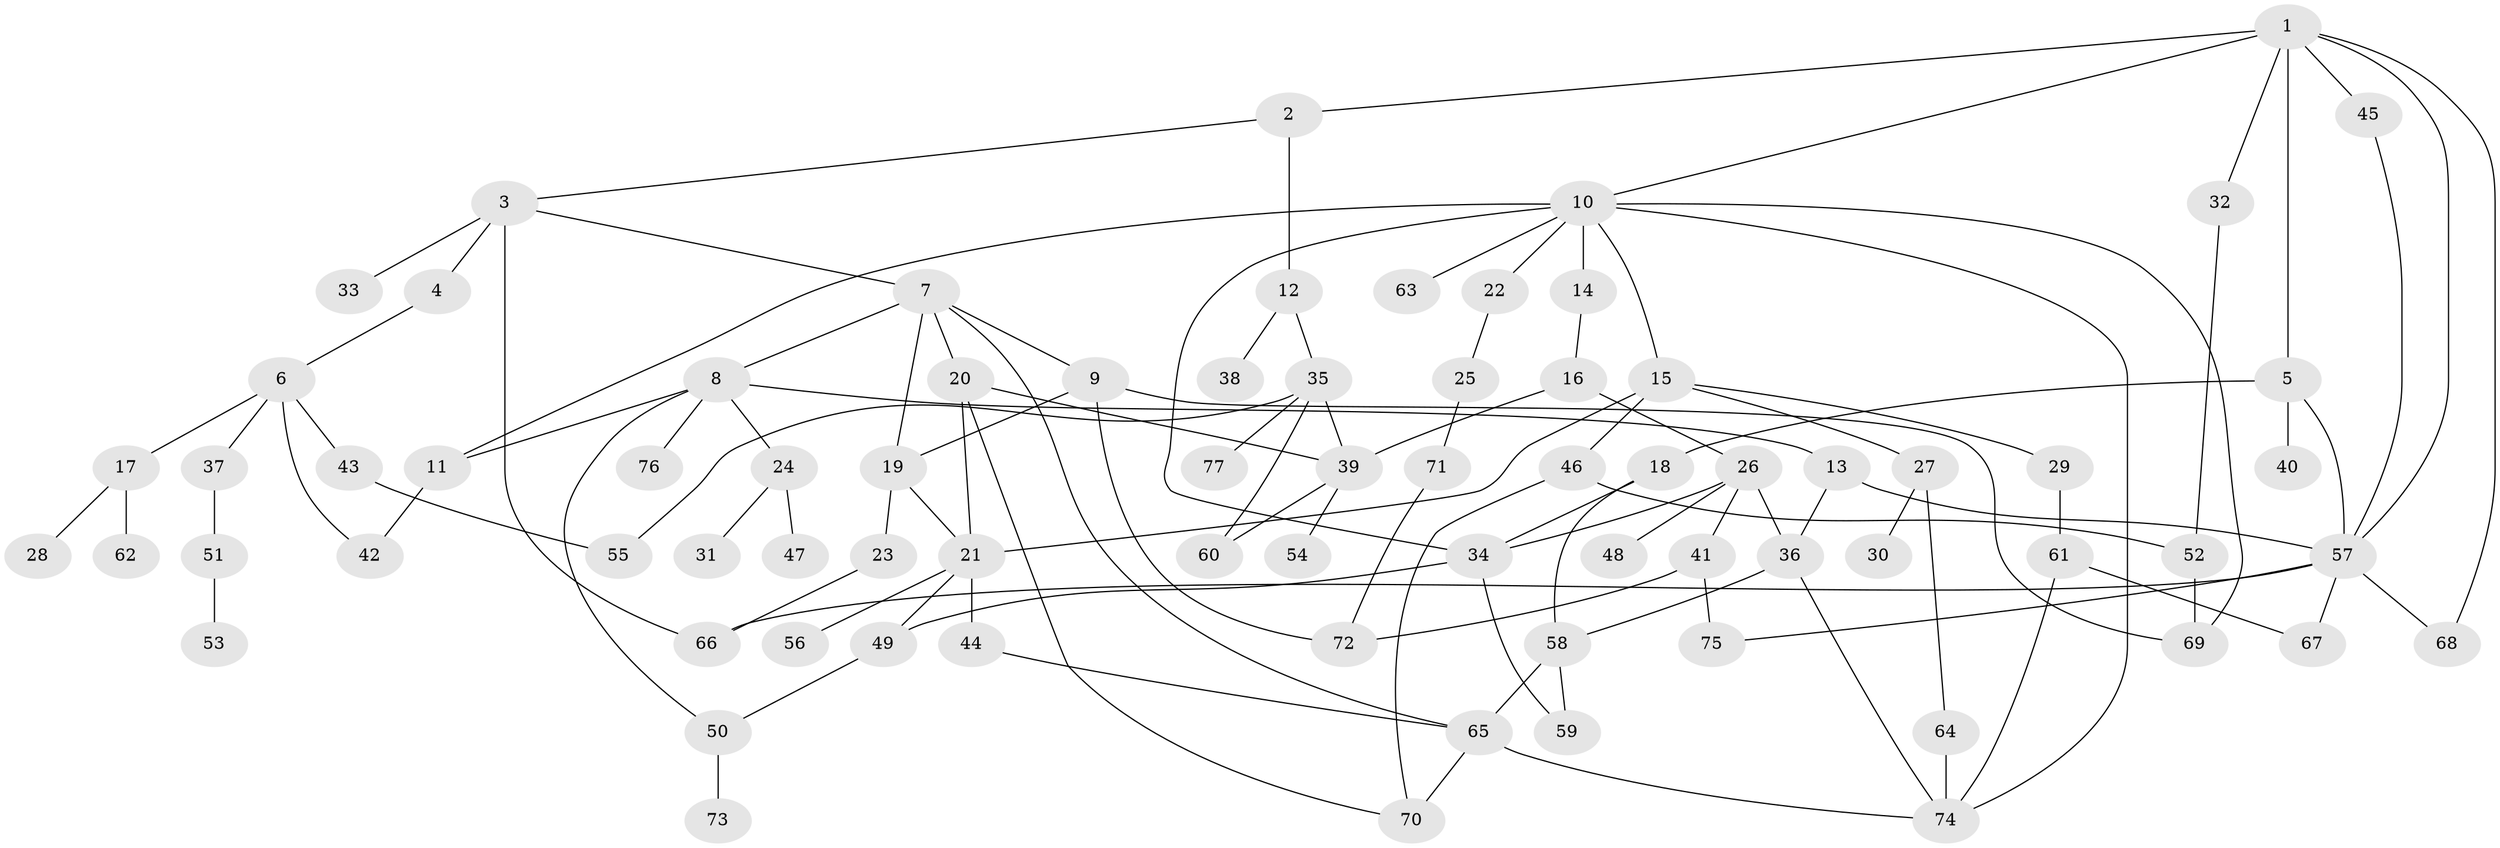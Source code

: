 // Generated by graph-tools (version 1.1) at 2025/49/03/09/25 03:49:26]
// undirected, 77 vertices, 113 edges
graph export_dot {
graph [start="1"]
  node [color=gray90,style=filled];
  1;
  2;
  3;
  4;
  5;
  6;
  7;
  8;
  9;
  10;
  11;
  12;
  13;
  14;
  15;
  16;
  17;
  18;
  19;
  20;
  21;
  22;
  23;
  24;
  25;
  26;
  27;
  28;
  29;
  30;
  31;
  32;
  33;
  34;
  35;
  36;
  37;
  38;
  39;
  40;
  41;
  42;
  43;
  44;
  45;
  46;
  47;
  48;
  49;
  50;
  51;
  52;
  53;
  54;
  55;
  56;
  57;
  58;
  59;
  60;
  61;
  62;
  63;
  64;
  65;
  66;
  67;
  68;
  69;
  70;
  71;
  72;
  73;
  74;
  75;
  76;
  77;
  1 -- 2;
  1 -- 5;
  1 -- 10;
  1 -- 32;
  1 -- 45;
  1 -- 68;
  1 -- 57;
  2 -- 3;
  2 -- 12;
  3 -- 4;
  3 -- 7;
  3 -- 33;
  3 -- 66;
  4 -- 6;
  5 -- 18;
  5 -- 40;
  5 -- 57;
  6 -- 17;
  6 -- 37;
  6 -- 43;
  6 -- 42;
  7 -- 8;
  7 -- 9;
  7 -- 19;
  7 -- 20;
  7 -- 65;
  8 -- 13;
  8 -- 24;
  8 -- 50;
  8 -- 76;
  8 -- 11;
  9 -- 69;
  9 -- 72;
  9 -- 19;
  10 -- 11;
  10 -- 14;
  10 -- 15;
  10 -- 22;
  10 -- 63;
  10 -- 69;
  10 -- 74;
  10 -- 34;
  11 -- 42;
  12 -- 35;
  12 -- 38;
  13 -- 36;
  13 -- 57;
  14 -- 16;
  15 -- 27;
  15 -- 29;
  15 -- 46;
  15 -- 21;
  16 -- 26;
  16 -- 39;
  17 -- 28;
  17 -- 62;
  18 -- 34;
  18 -- 58;
  19 -- 21;
  19 -- 23;
  20 -- 39;
  20 -- 70;
  20 -- 21;
  21 -- 44;
  21 -- 56;
  21 -- 49;
  22 -- 25;
  23 -- 66;
  24 -- 31;
  24 -- 47;
  25 -- 71;
  26 -- 36;
  26 -- 41;
  26 -- 48;
  26 -- 34;
  27 -- 30;
  27 -- 64;
  29 -- 61;
  32 -- 52;
  34 -- 49;
  34 -- 59;
  35 -- 55;
  35 -- 60;
  35 -- 77;
  35 -- 39;
  36 -- 74;
  36 -- 58;
  37 -- 51;
  39 -- 54;
  39 -- 60;
  41 -- 75;
  41 -- 72;
  43 -- 55;
  44 -- 65;
  45 -- 57;
  46 -- 52;
  46 -- 70;
  49 -- 50;
  50 -- 73;
  51 -- 53;
  52 -- 69;
  57 -- 66;
  57 -- 67;
  57 -- 68;
  57 -- 75;
  58 -- 59;
  58 -- 65;
  61 -- 67;
  61 -- 74;
  64 -- 74;
  65 -- 70;
  65 -- 74;
  71 -- 72;
}
